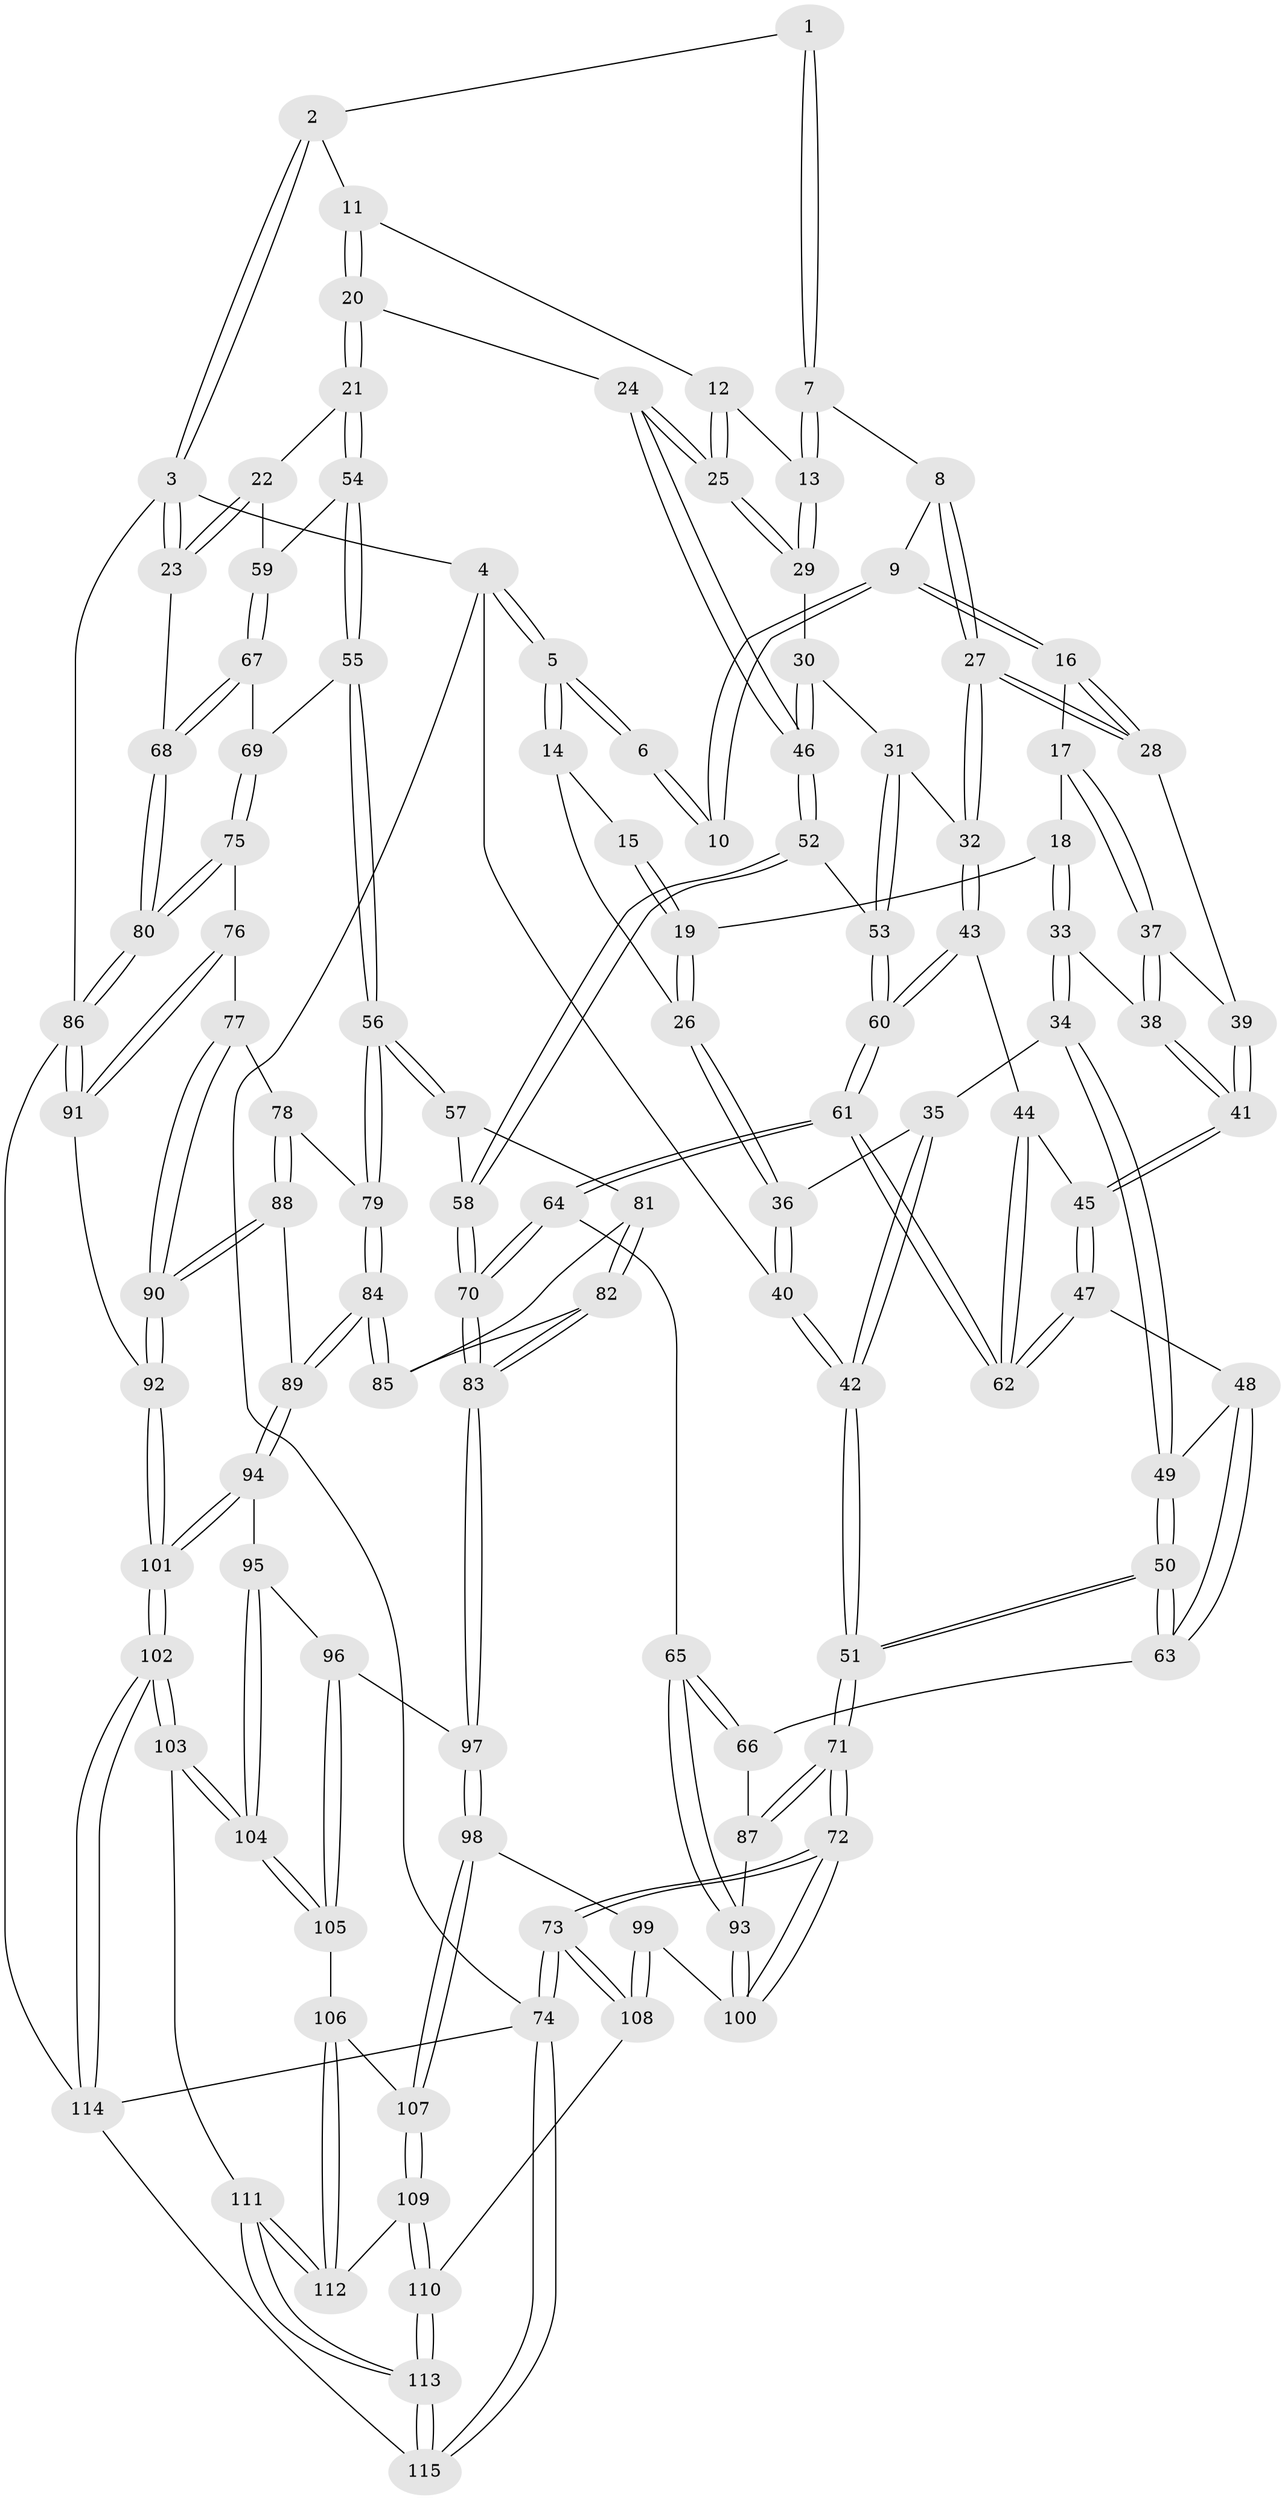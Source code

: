 // Generated by graph-tools (version 1.1) at 2025/38/03/09/25 02:38:50]
// undirected, 115 vertices, 284 edges
graph export_dot {
graph [start="1"]
  node [color=gray90,style=filled];
  1 [pos="+0.40334396680611917+0"];
  2 [pos="+0.6475019444116042+0"];
  3 [pos="+1+0"];
  4 [pos="+0+0"];
  5 [pos="+0+0"];
  6 [pos="+0.2275214848431265+0"];
  7 [pos="+0.35816704367442115+0.03876055086532954"];
  8 [pos="+0.29734146340132683+0.09179037283023432"];
  9 [pos="+0.2463390520095657+0.08482298241283774"];
  10 [pos="+0.20687746713856672+0.04134636234827743"];
  11 [pos="+0.6526100671449678+0"];
  12 [pos="+0.5660473851455664+0.021957337513094904"];
  13 [pos="+0.45143207403286156+0.12520243698202818"];
  14 [pos="+0.0680867311649852+0.03740209407040529"];
  15 [pos="+0.20122220583839925+0.04235091463561872"];
  16 [pos="+0.19827357781325336+0.13267589129003388"];
  17 [pos="+0.19344580034004027+0.13557719538260188"];
  18 [pos="+0.17237335078822663+0.13743407138818334"];
  19 [pos="+0.12840828865124163+0.12242311868124013"];
  20 [pos="+0.7643016986943058+0.15222493051183258"];
  21 [pos="+0.7713090640233882+0.1578710289367646"];
  22 [pos="+0.8468027664940845+0.15857994209303"];
  23 [pos="+1+0"];
  24 [pos="+0.58544500000887+0.21458517205394137"];
  25 [pos="+0.5752853019157522+0.20081844186984849"];
  26 [pos="+0.10354055753159457+0.11970611153872704"];
  27 [pos="+0.31134790276748564+0.1926692415856328"];
  28 [pos="+0.26515605618558613+0.20053550154692798"];
  29 [pos="+0.45248415390286395+0.13676274898780685"];
  30 [pos="+0.41441240500066334+0.2013471278673154"];
  31 [pos="+0.39614130653059043+0.21355415834973407"];
  32 [pos="+0.34548492368395695+0.22887430056091176"];
  33 [pos="+0.1513794032079071+0.22801616484659112"];
  34 [pos="+0.10733710170393715+0.22470854355645808"];
  35 [pos="+0.08997008037552669+0.19191620440240012"];
  36 [pos="+0.0837008601181034+0.16498742638440161"];
  37 [pos="+0.20350101379195756+0.1856604893082084"];
  38 [pos="+0.16284130445849704+0.2332751328788614"];
  39 [pos="+0.2528127486427221+0.2058558658893255"];
  40 [pos="+0+0.1531908847207084"];
  41 [pos="+0.19666831139236993+0.2673479111035834"];
  42 [pos="+0+0.3351554748649295"];
  43 [pos="+0.33832673319955936+0.25769032373611644"];
  44 [pos="+0.29274810958621744+0.2778064938728446"];
  45 [pos="+0.20375487488664387+0.2944867517754007"];
  46 [pos="+0.5574324649266273+0.2911917104833331"];
  47 [pos="+0.19306466321248378+0.33115250578091826"];
  48 [pos="+0.1493928303462397+0.34115020465466234"];
  49 [pos="+0.07539293337401846+0.2803151780123136"];
  50 [pos="+0+0.3899156864671612"];
  51 [pos="+0+0.38981735391435546"];
  52 [pos="+0.555857735968152+0.3329579645566229"];
  53 [pos="+0.473017512051221+0.3385214213804175"];
  54 [pos="+0.7562251631538076+0.3240370549426377"];
  55 [pos="+0.7280675750100107+0.3801427008510519"];
  56 [pos="+0.6993838026086998+0.4058533748525896"];
  57 [pos="+0.6026596440326597+0.3912129171155752"];
  58 [pos="+0.5905617759187682+0.3816686397368405"];
  59 [pos="+0.9374863072977624+0.3346453169469356"];
  60 [pos="+0.3724228723909352+0.3776465455457966"];
  61 [pos="+0.3108358065435675+0.4995270413171203"];
  62 [pos="+0.2517217657809711+0.4039589617530359"];
  63 [pos="+0.058795537547498916+0.45574131792880224"];
  64 [pos="+0.3098640544884561+0.5240099390994207"];
  65 [pos="+0.2915589255297207+0.52812629292431"];
  66 [pos="+0.10743466460942112+0.49363867411638784"];
  67 [pos="+0.9701090192402775+0.3593792110934064"];
  68 [pos="+1+0.3206744981721125"];
  69 [pos="+0.912666651167822+0.43445721682577526"];
  70 [pos="+0.3262639906218887+0.5375545648255723"];
  71 [pos="+0+0.8068973953582043"];
  72 [pos="+0+1"];
  73 [pos="+0+1"];
  74 [pos="+0+1"];
  75 [pos="+0.9086993278883256+0.47256853247048325"];
  76 [pos="+0.8793471023438872+0.5553952968983509"];
  77 [pos="+0.8577725394320141+0.5526811931183586"];
  78 [pos="+0.7719248917950535+0.5242060175799463"];
  79 [pos="+0.7099124820974467+0.43907419493516725"];
  80 [pos="+1+0.549361751596567"];
  81 [pos="+0.577908721348029+0.4584712301430984"];
  82 [pos="+0.400182599888859+0.5715702176304301"];
  83 [pos="+0.3577794934302873+0.5763073613203228"];
  84 [pos="+0.6159161680854467+0.619872416736641"];
  85 [pos="+0.5756580142277681+0.5848695220110848"];
  86 [pos="+1+0.8216871846149049"];
  87 [pos="+0.07057556487681442+0.6168092216456545"];
  88 [pos="+0.6902645833059075+0.6521625197948324"];
  89 [pos="+0.6211553865586461+0.6303921863878004"];
  90 [pos="+0.7256574114705459+0.6934378640467054"];
  91 [pos="+1+0.7750857173877741"];
  92 [pos="+0.797817388349283+0.8232071205917887"];
  93 [pos="+0.15892554257908686+0.6698190105758969"];
  94 [pos="+0.5489559851748292+0.7246161161725525"];
  95 [pos="+0.5254620435264317+0.7329961325902844"];
  96 [pos="+0.4246055544801996+0.7267751302512627"];
  97 [pos="+0.38122420673121643+0.7001929679904327"];
  98 [pos="+0.2965713508120698+0.7891885999038426"];
  99 [pos="+0.29463526353203096+0.7896110385174087"];
  100 [pos="+0.14963312294540423+0.7333764331387183"];
  101 [pos="+0.7442140274245277+0.8726237451495442"];
  102 [pos="+0.6855307228336086+0.9672468284698745"];
  103 [pos="+0.6003779175152759+0.9195152710292184"];
  104 [pos="+0.5560268797443838+0.8693499038950837"];
  105 [pos="+0.4513108504058432+0.8397231671694848"];
  106 [pos="+0.44690030457263513+0.8525403594310578"];
  107 [pos="+0.33734181344453307+0.8836639463583502"];
  108 [pos="+0.14888015821197428+0.9439516065971804"];
  109 [pos="+0.338947714594579+0.8952417444849747"];
  110 [pos="+0.3336582180875818+0.9322161869677116"];
  111 [pos="+0.4528561256243148+0.923029166401764"];
  112 [pos="+0.4462359788744785+0.904944650360361"];
  113 [pos="+0.391500714034818+1"];
  114 [pos="+0.6645471095846205+1"];
  115 [pos="+0.39760764630919654+1"];
  1 -- 2;
  1 -- 7;
  1 -- 7;
  2 -- 3;
  2 -- 3;
  2 -- 11;
  3 -- 4;
  3 -- 23;
  3 -- 23;
  3 -- 86;
  4 -- 5;
  4 -- 5;
  4 -- 40;
  4 -- 74;
  5 -- 6;
  5 -- 6;
  5 -- 14;
  5 -- 14;
  6 -- 10;
  6 -- 10;
  7 -- 8;
  7 -- 13;
  7 -- 13;
  8 -- 9;
  8 -- 27;
  8 -- 27;
  9 -- 10;
  9 -- 10;
  9 -- 16;
  9 -- 16;
  11 -- 12;
  11 -- 20;
  11 -- 20;
  12 -- 13;
  12 -- 25;
  12 -- 25;
  13 -- 29;
  13 -- 29;
  14 -- 15;
  14 -- 26;
  15 -- 19;
  15 -- 19;
  16 -- 17;
  16 -- 28;
  16 -- 28;
  17 -- 18;
  17 -- 37;
  17 -- 37;
  18 -- 19;
  18 -- 33;
  18 -- 33;
  19 -- 26;
  19 -- 26;
  20 -- 21;
  20 -- 21;
  20 -- 24;
  21 -- 22;
  21 -- 54;
  21 -- 54;
  22 -- 23;
  22 -- 23;
  22 -- 59;
  23 -- 68;
  24 -- 25;
  24 -- 25;
  24 -- 46;
  24 -- 46;
  25 -- 29;
  25 -- 29;
  26 -- 36;
  26 -- 36;
  27 -- 28;
  27 -- 28;
  27 -- 32;
  27 -- 32;
  28 -- 39;
  29 -- 30;
  30 -- 31;
  30 -- 46;
  30 -- 46;
  31 -- 32;
  31 -- 53;
  31 -- 53;
  32 -- 43;
  32 -- 43;
  33 -- 34;
  33 -- 34;
  33 -- 38;
  34 -- 35;
  34 -- 49;
  34 -- 49;
  35 -- 36;
  35 -- 42;
  35 -- 42;
  36 -- 40;
  36 -- 40;
  37 -- 38;
  37 -- 38;
  37 -- 39;
  38 -- 41;
  38 -- 41;
  39 -- 41;
  39 -- 41;
  40 -- 42;
  40 -- 42;
  41 -- 45;
  41 -- 45;
  42 -- 51;
  42 -- 51;
  43 -- 44;
  43 -- 60;
  43 -- 60;
  44 -- 45;
  44 -- 62;
  44 -- 62;
  45 -- 47;
  45 -- 47;
  46 -- 52;
  46 -- 52;
  47 -- 48;
  47 -- 62;
  47 -- 62;
  48 -- 49;
  48 -- 63;
  48 -- 63;
  49 -- 50;
  49 -- 50;
  50 -- 51;
  50 -- 51;
  50 -- 63;
  50 -- 63;
  51 -- 71;
  51 -- 71;
  52 -- 53;
  52 -- 58;
  52 -- 58;
  53 -- 60;
  53 -- 60;
  54 -- 55;
  54 -- 55;
  54 -- 59;
  55 -- 56;
  55 -- 56;
  55 -- 69;
  56 -- 57;
  56 -- 57;
  56 -- 79;
  56 -- 79;
  57 -- 58;
  57 -- 81;
  58 -- 70;
  58 -- 70;
  59 -- 67;
  59 -- 67;
  60 -- 61;
  60 -- 61;
  61 -- 62;
  61 -- 62;
  61 -- 64;
  61 -- 64;
  63 -- 66;
  64 -- 65;
  64 -- 70;
  64 -- 70;
  65 -- 66;
  65 -- 66;
  65 -- 93;
  65 -- 93;
  66 -- 87;
  67 -- 68;
  67 -- 68;
  67 -- 69;
  68 -- 80;
  68 -- 80;
  69 -- 75;
  69 -- 75;
  70 -- 83;
  70 -- 83;
  71 -- 72;
  71 -- 72;
  71 -- 87;
  71 -- 87;
  72 -- 73;
  72 -- 73;
  72 -- 100;
  72 -- 100;
  73 -- 74;
  73 -- 74;
  73 -- 108;
  73 -- 108;
  74 -- 115;
  74 -- 115;
  74 -- 114;
  75 -- 76;
  75 -- 80;
  75 -- 80;
  76 -- 77;
  76 -- 91;
  76 -- 91;
  77 -- 78;
  77 -- 90;
  77 -- 90;
  78 -- 79;
  78 -- 88;
  78 -- 88;
  79 -- 84;
  79 -- 84;
  80 -- 86;
  80 -- 86;
  81 -- 82;
  81 -- 82;
  81 -- 85;
  82 -- 83;
  82 -- 83;
  82 -- 85;
  83 -- 97;
  83 -- 97;
  84 -- 85;
  84 -- 85;
  84 -- 89;
  84 -- 89;
  86 -- 91;
  86 -- 91;
  86 -- 114;
  87 -- 93;
  88 -- 89;
  88 -- 90;
  88 -- 90;
  89 -- 94;
  89 -- 94;
  90 -- 92;
  90 -- 92;
  91 -- 92;
  92 -- 101;
  92 -- 101;
  93 -- 100;
  93 -- 100;
  94 -- 95;
  94 -- 101;
  94 -- 101;
  95 -- 96;
  95 -- 104;
  95 -- 104;
  96 -- 97;
  96 -- 105;
  96 -- 105;
  97 -- 98;
  97 -- 98;
  98 -- 99;
  98 -- 107;
  98 -- 107;
  99 -- 100;
  99 -- 108;
  99 -- 108;
  101 -- 102;
  101 -- 102;
  102 -- 103;
  102 -- 103;
  102 -- 114;
  102 -- 114;
  103 -- 104;
  103 -- 104;
  103 -- 111;
  104 -- 105;
  104 -- 105;
  105 -- 106;
  106 -- 107;
  106 -- 112;
  106 -- 112;
  107 -- 109;
  107 -- 109;
  108 -- 110;
  109 -- 110;
  109 -- 110;
  109 -- 112;
  110 -- 113;
  110 -- 113;
  111 -- 112;
  111 -- 112;
  111 -- 113;
  111 -- 113;
  113 -- 115;
  113 -- 115;
  114 -- 115;
}

